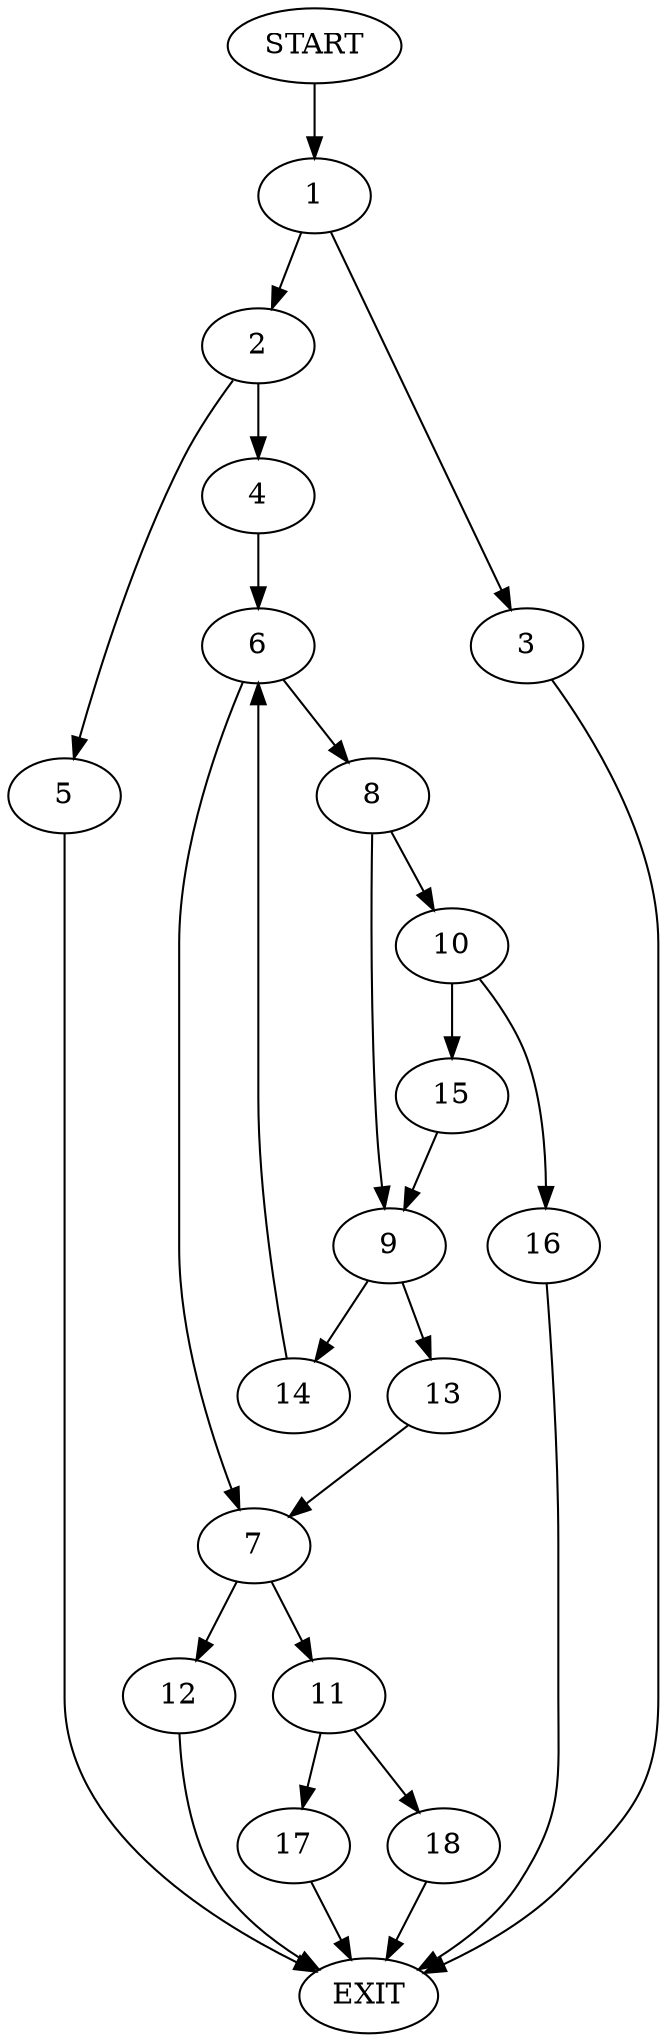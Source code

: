 digraph {
0 [label="START"]
19 [label="EXIT"]
0 -> 1
1 -> 2
1 -> 3
2 -> 4
2 -> 5
3 -> 19
5 -> 19
4 -> 6
6 -> 7
6 -> 8
8 -> 9
8 -> 10
7 -> 11
7 -> 12
9 -> 13
9 -> 14
10 -> 15
10 -> 16
16 -> 19
15 -> 9
14 -> 6
13 -> 7
12 -> 19
11 -> 17
11 -> 18
17 -> 19
18 -> 19
}
